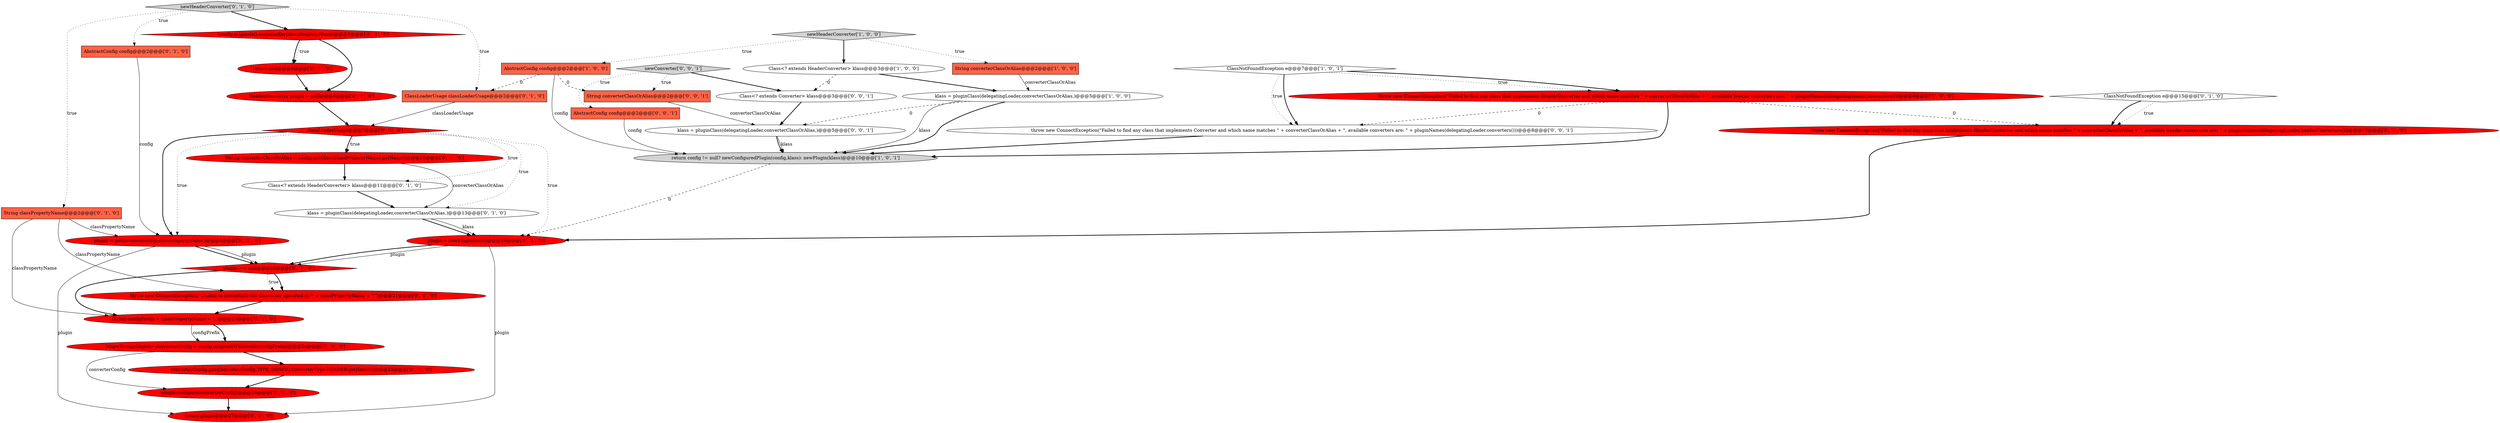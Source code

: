 digraph {
13 [style = filled, label = "classLoaderUsage@@@7@@@['0', '1', '0']", fillcolor = red, shape = diamond image = "AAA1AAABBB2BBB"];
14 [style = filled, label = "converterConfig.put(ConverterConfig.TYPE_CONFIG,ConverterType.HEADER.getName())@@@25@@@['0', '1', '0']", fillcolor = red, shape = ellipse image = "AAA1AAABBB2BBB"];
9 [style = filled, label = "ClassNotFoundException e@@@15@@@['0', '1', '0']", fillcolor = white, shape = diamond image = "AAA0AAABBB2BBB"];
35 [style = filled, label = "throw new ConnectException(\"Failed to find any class that implements Converter and which name matches \" + converterClassOrAlias + \", available converters are: \" + pluginNames(delegatingLoader.converters()))@@@8@@@['0', '0', '1']", fillcolor = white, shape = ellipse image = "AAA0AAABBB3BBB"];
10 [style = filled, label = "return null@@@4@@@['0', '1', '0']", fillcolor = red, shape = ellipse image = "AAA1AAABBB2BBB"];
4 [style = filled, label = "ClassNotFoundException e@@@7@@@['1', '0', '1']", fillcolor = white, shape = diamond image = "AAA0AAABBB1BBB"];
27 [style = filled, label = "String configPrefix = classPropertyName + \".\"@@@23@@@['0', '1', '0']", fillcolor = red, shape = ellipse image = "AAA1AAABBB2BBB"];
18 [style = filled, label = "Map<String,Object> converterConfig = config.originalsWithPrefix(configPrefix)@@@24@@@['0', '1', '0']", fillcolor = red, shape = ellipse image = "AAA1AAABBB2BBB"];
12 [style = filled, label = "HeaderConverter plugin = null@@@6@@@['0', '1', '0']", fillcolor = red, shape = ellipse image = "AAA1AAABBB2BBB"];
6 [style = filled, label = "newHeaderConverter['1', '0', '0']", fillcolor = lightgray, shape = diamond image = "AAA0AAABBB1BBB"];
1 [style = filled, label = "String converterClassOrAlias@@@2@@@['1', '0', '0']", fillcolor = tomato, shape = box image = "AAA0AAABBB1BBB"];
23 [style = filled, label = "!config.originals().containsKey(classPropertyName)@@@3@@@['0', '1', '0']", fillcolor = red, shape = diamond image = "AAA1AAABBB2BBB"];
22 [style = filled, label = "plugin == null@@@20@@@['0', '1', '0']", fillcolor = red, shape = diamond image = "AAA1AAABBB2BBB"];
8 [style = filled, label = "Class<? extends HeaderConverter> klass@@@11@@@['0', '1', '0']", fillcolor = white, shape = ellipse image = "AAA0AAABBB2BBB"];
25 [style = filled, label = "plugin = getInstance(config,classPropertyName,)@@@8@@@['0', '1', '0']", fillcolor = red, shape = ellipse image = "AAA1AAABBB2BBB"];
7 [style = filled, label = "klass = pluginClass(delegatingLoader,converterClassOrAlias,)@@@5@@@['1', '0', '0']", fillcolor = white, shape = ellipse image = "AAA0AAABBB1BBB"];
30 [style = filled, label = "klass = pluginClass(delegatingLoader,converterClassOrAlias,)@@@5@@@['0', '0', '1']", fillcolor = white, shape = ellipse image = "AAA0AAABBB3BBB"];
31 [style = filled, label = "AbstractConfig config@@@2@@@['0', '0', '1']", fillcolor = tomato, shape = box image = "AAA0AAABBB3BBB"];
0 [style = filled, label = "throw new ConnectException(\"Failed to find any class that implements HeaderConverter and which name matches \" + converterClassOrAlias + \", available header converters are: \" + pluginNames(delegatingLoader.converters()))@@@8@@@['1', '0', '0']", fillcolor = red, shape = ellipse image = "AAA1AAABBB1BBB"];
19 [style = filled, label = "throw new ConnectException(\"Unable to instantiate the Converter specified in '\" + classPropertyName + \"'\")@@@21@@@['0', '1', '0']", fillcolor = red, shape = ellipse image = "AAA1AAABBB2BBB"];
34 [style = filled, label = "newConverter['0', '0', '1']", fillcolor = lightgray, shape = diamond image = "AAA0AAABBB3BBB"];
29 [style = filled, label = "String converterClassOrAlias = config.getClass(classPropertyName).getName()@@@10@@@['0', '1', '0']", fillcolor = red, shape = ellipse image = "AAA1AAABBB2BBB"];
15 [style = filled, label = "return plugin@@@27@@@['0', '1', '0']", fillcolor = red, shape = ellipse image = "AAA1AAABBB2BBB"];
11 [style = filled, label = "String classPropertyName@@@2@@@['0', '1', '0']", fillcolor = tomato, shape = box image = "AAA0AAABBB2BBB"];
28 [style = filled, label = "plugin = newPlugin(klass)@@@18@@@['0', '1', '0']", fillcolor = red, shape = ellipse image = "AAA1AAABBB2BBB"];
17 [style = filled, label = "klass = pluginClass(delegatingLoader,converterClassOrAlias,)@@@13@@@['0', '1', '0']", fillcolor = white, shape = ellipse image = "AAA0AAABBB2BBB"];
24 [style = filled, label = "ClassLoaderUsage classLoaderUsage@@@2@@@['0', '1', '0']", fillcolor = tomato, shape = box image = "AAA1AAABBB2BBB"];
2 [style = filled, label = "AbstractConfig config@@@2@@@['1', '0', '0']", fillcolor = tomato, shape = box image = "AAA1AAABBB1BBB"];
20 [style = filled, label = "AbstractConfig config@@@2@@@['0', '1', '0']", fillcolor = tomato, shape = box image = "AAA0AAABBB2BBB"];
26 [style = filled, label = "plugin.configure(converterConfig)@@@26@@@['0', '1', '0']", fillcolor = red, shape = ellipse image = "AAA1AAABBB2BBB"];
33 [style = filled, label = "String converterClassOrAlias@@@2@@@['0', '0', '1']", fillcolor = tomato, shape = box image = "AAA0AAABBB3BBB"];
5 [style = filled, label = "Class<? extends HeaderConverter> klass@@@3@@@['1', '0', '0']", fillcolor = white, shape = ellipse image = "AAA0AAABBB1BBB"];
21 [style = filled, label = "throw new ConnectException(\"Failed to find any class that implements HeaderConverter and which name matches \" + converterClassOrAlias + \", available header converters are: \" + pluginNames(delegatingLoader.headerConverters()))@@@16@@@['0', '1', '0']", fillcolor = red, shape = ellipse image = "AAA1AAABBB2BBB"];
16 [style = filled, label = "newHeaderConverter['0', '1', '0']", fillcolor = lightgray, shape = diamond image = "AAA0AAABBB2BBB"];
3 [style = filled, label = "return config != null? newConfiguredPlugin(config,klass): newPlugin(klass)@@@10@@@['1', '0', '1']", fillcolor = lightgray, shape = ellipse image = "AAA0AAABBB1BBB"];
32 [style = filled, label = "Class<? extends Converter> klass@@@3@@@['0', '0', '1']", fillcolor = white, shape = ellipse image = "AAA0AAABBB3BBB"];
0->3 [style = bold, label=""];
13->25 [style = bold, label=""];
29->8 [style = bold, label=""];
27->18 [style = bold, label=""];
33->30 [style = solid, label="converterClassOrAlias"];
28->15 [style = solid, label="plugin"];
4->35 [style = bold, label=""];
13->17 [style = dotted, label="true"];
22->19 [style = dotted, label="true"];
11->27 [style = solid, label="classPropertyName"];
7->3 [style = solid, label="klass"];
13->28 [style = dotted, label="true"];
35->3 [style = bold, label=""];
3->28 [style = dashed, label="0"];
25->22 [style = bold, label=""];
22->19 [style = bold, label=""];
13->25 [style = dotted, label="true"];
28->22 [style = solid, label="plugin"];
25->15 [style = solid, label="plugin"];
4->0 [style = dotted, label="true"];
4->35 [style = dotted, label="true"];
6->1 [style = dotted, label="true"];
16->20 [style = dotted, label="true"];
1->7 [style = solid, label="converterClassOrAlias"];
16->23 [style = bold, label=""];
9->21 [style = dotted, label="true"];
31->3 [style = solid, label="config"];
32->30 [style = bold, label=""];
5->32 [style = dashed, label="0"];
7->3 [style = bold, label=""];
21->28 [style = bold, label=""];
4->0 [style = bold, label=""];
25->22 [style = solid, label="plugin"];
30->3 [style = solid, label="klass"];
8->17 [style = bold, label=""];
14->26 [style = bold, label=""];
2->3 [style = solid, label="config"];
12->13 [style = bold, label=""];
29->17 [style = solid, label="converterClassOrAlias"];
6->5 [style = bold, label=""];
13->29 [style = bold, label=""];
17->28 [style = bold, label=""];
6->2 [style = dotted, label="true"];
23->10 [style = dotted, label="true"];
34->31 [style = dotted, label="true"];
22->27 [style = bold, label=""];
30->3 [style = bold, label=""];
13->8 [style = dotted, label="true"];
10->12 [style = bold, label=""];
0->21 [style = dashed, label="0"];
13->29 [style = dotted, label="true"];
19->27 [style = bold, label=""];
7->30 [style = dashed, label="0"];
26->15 [style = bold, label=""];
34->33 [style = dotted, label="true"];
9->21 [style = bold, label=""];
17->28 [style = solid, label="klass"];
11->25 [style = solid, label="classPropertyName"];
23->10 [style = bold, label=""];
16->24 [style = dotted, label="true"];
5->7 [style = bold, label=""];
34->32 [style = bold, label=""];
23->12 [style = bold, label=""];
2->33 [style = dashed, label="0"];
18->26 [style = solid, label="converterConfig"];
0->35 [style = dashed, label="0"];
2->24 [style = dashed, label="0"];
27->18 [style = solid, label="configPrefix"];
16->11 [style = dotted, label="true"];
20->25 [style = solid, label="config"];
18->14 [style = bold, label=""];
28->22 [style = bold, label=""];
11->19 [style = solid, label="classPropertyName"];
24->13 [style = solid, label="classLoaderUsage"];
}
